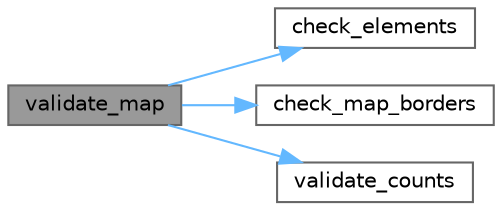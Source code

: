 digraph "validate_map"
{
 // INTERACTIVE_SVG=YES
 // LATEX_PDF_SIZE
  bgcolor="transparent";
  edge [fontname=Helvetica,fontsize=10,labelfontname=Helvetica,labelfontsize=10];
  node [fontname=Helvetica,fontsize=10,shape=box,height=0.2,width=0.4];
  rankdir="LR";
  Node1 [id="Node000001",label="validate_map",height=0.2,width=0.4,color="gray40", fillcolor="grey60", style="filled", fontcolor="black",tooltip=" "];
  Node1 -> Node2 [id="edge1_Node000001_Node000002",color="steelblue1",style="solid",tooltip=" "];
  Node2 [id="Node000002",label="check_elements",height=0.2,width=0.4,color="grey40", fillcolor="white", style="filled",URL="$map__validation_8c.html#a18ca22ee5526cc2b97390d700ad5e908",tooltip=" "];
  Node1 -> Node3 [id="edge2_Node000001_Node000003",color="steelblue1",style="solid",tooltip=" "];
  Node3 [id="Node000003",label="check_map_borders",height=0.2,width=0.4,color="grey40", fillcolor="white", style="filled",URL="$map__validation_8c.html#a7edc20170d1a50acb334e8fb16b47e9c",tooltip="Simple map validation check for basic requirements."];
  Node1 -> Node4 [id="edge3_Node000001_Node000004",color="steelblue1",style="solid",tooltip=" "];
  Node4 [id="Node000004",label="validate_counts",height=0.2,width=0.4,color="grey40", fillcolor="white", style="filled",URL="$map__validation_8c.html#a1073d549b0939de094d6a73dca62e241",tooltip=" "];
}
